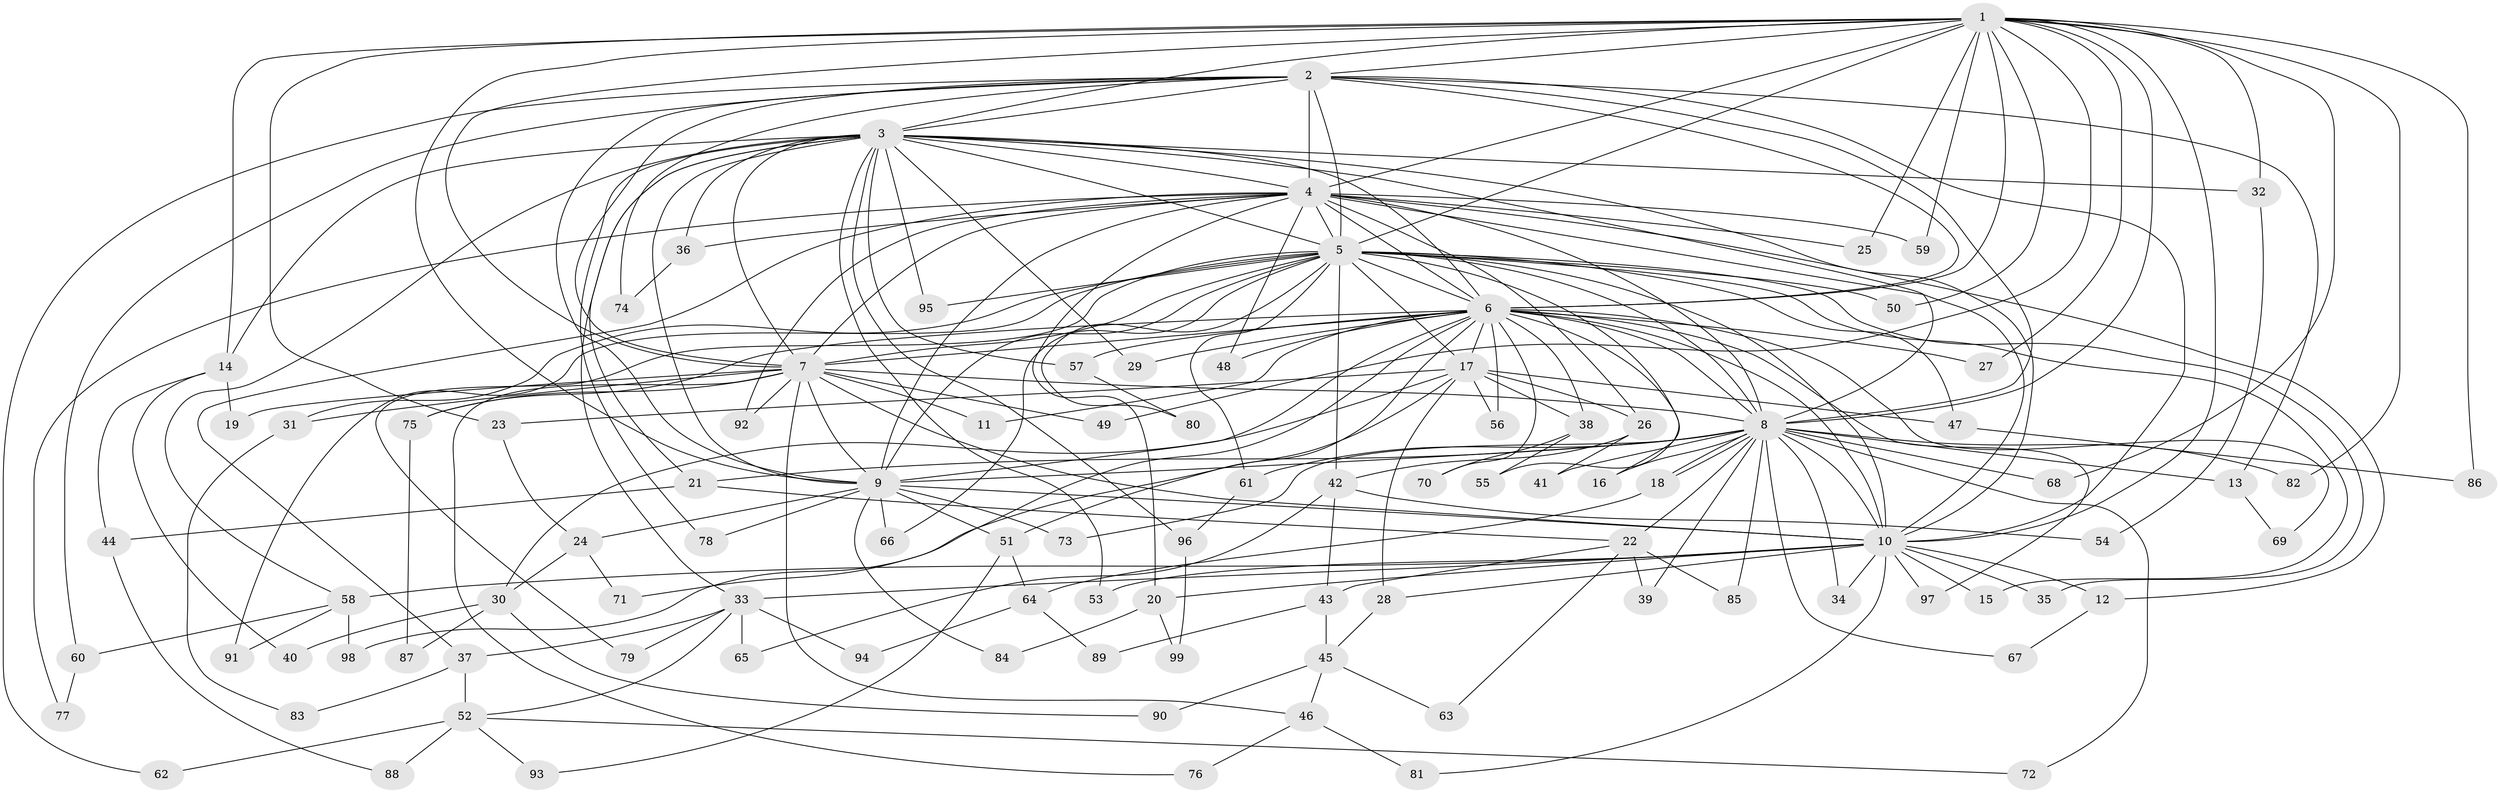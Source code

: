 // Generated by graph-tools (version 1.1) at 2025/25/03/09/25 03:25:49]
// undirected, 99 vertices, 223 edges
graph export_dot {
graph [start="1"]
  node [color=gray90,style=filled];
  1;
  2;
  3;
  4;
  5;
  6;
  7;
  8;
  9;
  10;
  11;
  12;
  13;
  14;
  15;
  16;
  17;
  18;
  19;
  20;
  21;
  22;
  23;
  24;
  25;
  26;
  27;
  28;
  29;
  30;
  31;
  32;
  33;
  34;
  35;
  36;
  37;
  38;
  39;
  40;
  41;
  42;
  43;
  44;
  45;
  46;
  47;
  48;
  49;
  50;
  51;
  52;
  53;
  54;
  55;
  56;
  57;
  58;
  59;
  60;
  61;
  62;
  63;
  64;
  65;
  66;
  67;
  68;
  69;
  70;
  71;
  72;
  73;
  74;
  75;
  76;
  77;
  78;
  79;
  80;
  81;
  82;
  83;
  84;
  85;
  86;
  87;
  88;
  89;
  90;
  91;
  92;
  93;
  94;
  95;
  96;
  97;
  98;
  99;
  1 -- 2;
  1 -- 3;
  1 -- 4;
  1 -- 5;
  1 -- 6;
  1 -- 7;
  1 -- 8;
  1 -- 9;
  1 -- 10;
  1 -- 14;
  1 -- 23;
  1 -- 25;
  1 -- 27;
  1 -- 32;
  1 -- 49;
  1 -- 50;
  1 -- 59;
  1 -- 68;
  1 -- 82;
  1 -- 86;
  2 -- 3;
  2 -- 4;
  2 -- 5;
  2 -- 6;
  2 -- 7;
  2 -- 8;
  2 -- 9;
  2 -- 10;
  2 -- 13;
  2 -- 60;
  2 -- 62;
  2 -- 74;
  3 -- 4;
  3 -- 5;
  3 -- 6;
  3 -- 7;
  3 -- 8;
  3 -- 9;
  3 -- 10;
  3 -- 14;
  3 -- 21;
  3 -- 29;
  3 -- 32;
  3 -- 33;
  3 -- 36;
  3 -- 53;
  3 -- 57;
  3 -- 58;
  3 -- 78;
  3 -- 95;
  3 -- 96;
  4 -- 5;
  4 -- 6;
  4 -- 7;
  4 -- 8;
  4 -- 9;
  4 -- 10;
  4 -- 12;
  4 -- 20;
  4 -- 25;
  4 -- 26;
  4 -- 36;
  4 -- 37;
  4 -- 48;
  4 -- 59;
  4 -- 77;
  4 -- 92;
  5 -- 6;
  5 -- 7;
  5 -- 8;
  5 -- 9;
  5 -- 10;
  5 -- 15;
  5 -- 17;
  5 -- 31;
  5 -- 35;
  5 -- 42;
  5 -- 47;
  5 -- 50;
  5 -- 55;
  5 -- 61;
  5 -- 66;
  5 -- 79;
  5 -- 80;
  5 -- 91;
  5 -- 95;
  6 -- 7;
  6 -- 8;
  6 -- 9;
  6 -- 10;
  6 -- 11;
  6 -- 16;
  6 -- 17;
  6 -- 27;
  6 -- 29;
  6 -- 38;
  6 -- 48;
  6 -- 51;
  6 -- 56;
  6 -- 57;
  6 -- 69;
  6 -- 70;
  6 -- 75;
  6 -- 97;
  6 -- 98;
  7 -- 8;
  7 -- 9;
  7 -- 10;
  7 -- 11;
  7 -- 19;
  7 -- 31;
  7 -- 46;
  7 -- 49;
  7 -- 75;
  7 -- 76;
  7 -- 92;
  8 -- 9;
  8 -- 10;
  8 -- 13;
  8 -- 16;
  8 -- 18;
  8 -- 18;
  8 -- 21;
  8 -- 22;
  8 -- 34;
  8 -- 39;
  8 -- 41;
  8 -- 61;
  8 -- 67;
  8 -- 68;
  8 -- 72;
  8 -- 73;
  8 -- 82;
  8 -- 85;
  9 -- 10;
  9 -- 24;
  9 -- 51;
  9 -- 66;
  9 -- 73;
  9 -- 78;
  9 -- 84;
  10 -- 12;
  10 -- 15;
  10 -- 20;
  10 -- 28;
  10 -- 33;
  10 -- 34;
  10 -- 35;
  10 -- 53;
  10 -- 58;
  10 -- 81;
  10 -- 97;
  12 -- 67;
  13 -- 69;
  14 -- 19;
  14 -- 40;
  14 -- 44;
  17 -- 23;
  17 -- 26;
  17 -- 28;
  17 -- 30;
  17 -- 38;
  17 -- 47;
  17 -- 56;
  17 -- 71;
  18 -- 64;
  20 -- 84;
  20 -- 99;
  21 -- 22;
  21 -- 44;
  22 -- 39;
  22 -- 43;
  22 -- 63;
  22 -- 85;
  23 -- 24;
  24 -- 30;
  24 -- 71;
  26 -- 41;
  26 -- 42;
  28 -- 45;
  30 -- 40;
  30 -- 87;
  30 -- 90;
  31 -- 83;
  32 -- 54;
  33 -- 37;
  33 -- 52;
  33 -- 65;
  33 -- 79;
  33 -- 94;
  36 -- 74;
  37 -- 52;
  37 -- 83;
  38 -- 55;
  38 -- 70;
  42 -- 43;
  42 -- 54;
  42 -- 65;
  43 -- 45;
  43 -- 89;
  44 -- 88;
  45 -- 46;
  45 -- 63;
  45 -- 90;
  46 -- 76;
  46 -- 81;
  47 -- 86;
  51 -- 64;
  51 -- 93;
  52 -- 62;
  52 -- 72;
  52 -- 88;
  52 -- 93;
  57 -- 80;
  58 -- 60;
  58 -- 91;
  58 -- 98;
  60 -- 77;
  61 -- 96;
  64 -- 89;
  64 -- 94;
  75 -- 87;
  96 -- 99;
}
